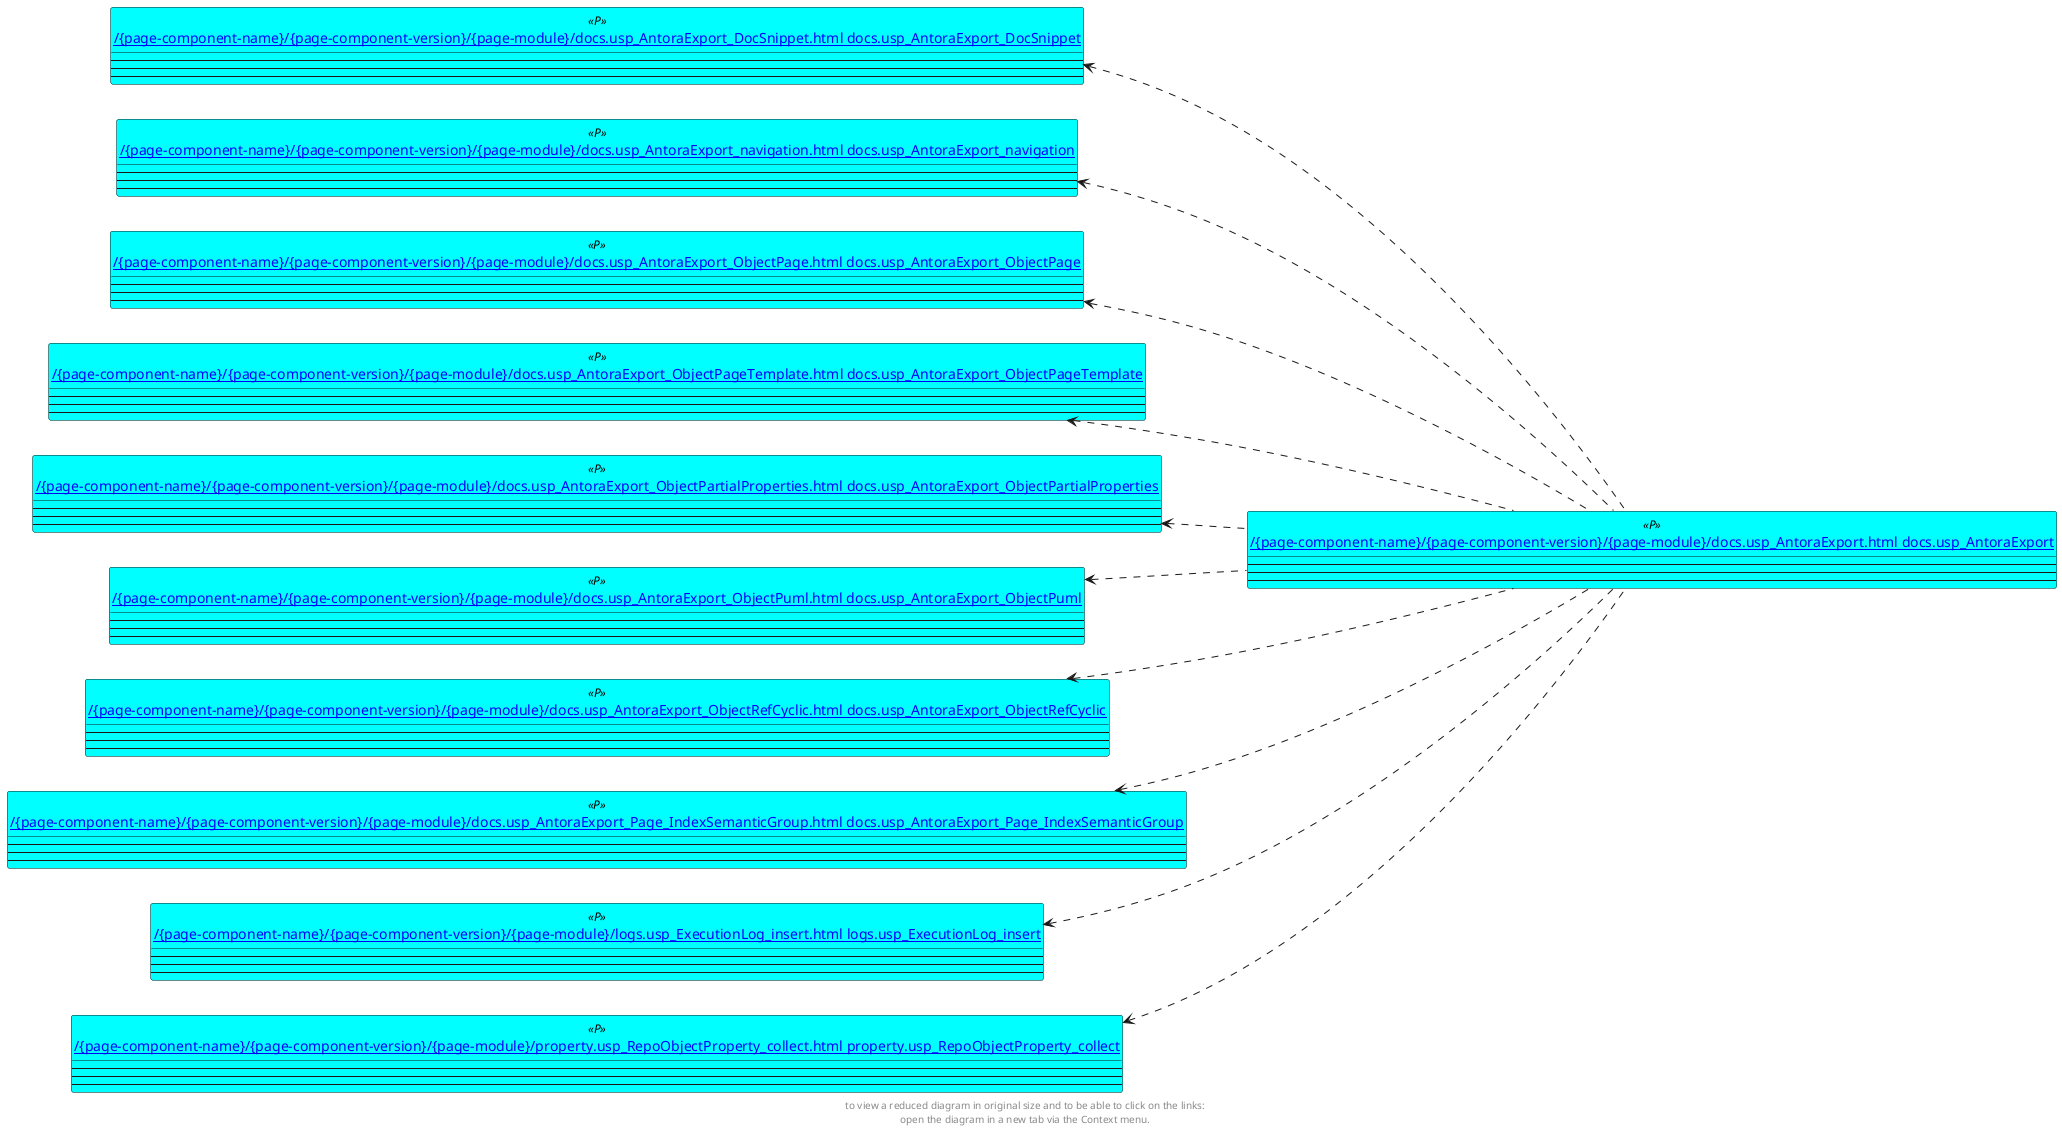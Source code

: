 @startuml
left to right direction
'top to bottom direction
hide circle
'avoide "." issues:
set namespaceSeparator none


skinparam class {
  BackgroundColor White
  BackgroundColor<<FN>> Yellow
  BackgroundColor<<FS>> Yellow
  BackgroundColor<<FT>> LightGray
  BackgroundColor<<IF>> Yellow
  BackgroundColor<<IS>> Yellow
  BackgroundColor<<P>> Aqua
  BackgroundColor<<PC>> Aqua
  BackgroundColor<<SN>> Yellow
  BackgroundColor<<SO>> SlateBlue
  BackgroundColor<<TF>> LightGray
  BackgroundColor<<TR>> Tomato
  BackgroundColor<<U>> White
  BackgroundColor<<V>> WhiteSmoke
  BackgroundColor<<X>> Aqua
}


entity "[[{site-url}/{page-component-name}/{page-component-version}/{page-module}/docs.usp_AntoraExport.html docs.usp_AntoraExport]]" as docs.usp_AntoraExport << P >> {
  --
  --
  --
}

entity "[[{site-url}/{page-component-name}/{page-component-version}/{page-module}/docs.usp_AntoraExport_DocSnippet.html docs.usp_AntoraExport_DocSnippet]]" as docs.usp_AntoraExport_DocSnippet << P >> {
  --
  --
  --
}

entity "[[{site-url}/{page-component-name}/{page-component-version}/{page-module}/docs.usp_AntoraExport_navigation.html docs.usp_AntoraExport_navigation]]" as docs.usp_AntoraExport_navigation << P >> {
  --
  --
  --
}

entity "[[{site-url}/{page-component-name}/{page-component-version}/{page-module}/docs.usp_AntoraExport_ObjectPage.html docs.usp_AntoraExport_ObjectPage]]" as docs.usp_AntoraExport_ObjectPage << P >> {
  --
  --
  --
}

entity "[[{site-url}/{page-component-name}/{page-component-version}/{page-module}/docs.usp_AntoraExport_ObjectPageTemplate.html docs.usp_AntoraExport_ObjectPageTemplate]]" as docs.usp_AntoraExport_ObjectPageTemplate << P >> {
  --
  --
  --
}

entity "[[{site-url}/{page-component-name}/{page-component-version}/{page-module}/docs.usp_AntoraExport_ObjectPartialProperties.html docs.usp_AntoraExport_ObjectPartialProperties]]" as docs.usp_AntoraExport_ObjectPartialProperties << P >> {
  --
  --
  --
}

entity "[[{site-url}/{page-component-name}/{page-component-version}/{page-module}/docs.usp_AntoraExport_ObjectPuml.html docs.usp_AntoraExport_ObjectPuml]]" as docs.usp_AntoraExport_ObjectPuml << P >> {
  --
  --
  --
}

entity "[[{site-url}/{page-component-name}/{page-component-version}/{page-module}/docs.usp_AntoraExport_ObjectRefCyclic.html docs.usp_AntoraExport_ObjectRefCyclic]]" as docs.usp_AntoraExport_ObjectRefCyclic << P >> {
  --
  --
  --
}

entity "[[{site-url}/{page-component-name}/{page-component-version}/{page-module}/docs.usp_AntoraExport_Page_IndexSemanticGroup.html docs.usp_AntoraExport_Page_IndexSemanticGroup]]" as docs.usp_AntoraExport_Page_IndexSemanticGroup << P >> {
  --
  --
  --
}

entity "[[{site-url}/{page-component-name}/{page-component-version}/{page-module}/logs.usp_ExecutionLog_insert.html logs.usp_ExecutionLog_insert]]" as logs.usp_ExecutionLog_insert << P >> {
  --
  --
  --
}

entity "[[{site-url}/{page-component-name}/{page-component-version}/{page-module}/property.usp_RepoObjectProperty_collect.html property.usp_RepoObjectProperty_collect]]" as property.usp_RepoObjectProperty_collect << P >> {
  --
  --
  --
}

docs.usp_AntoraExport_DocSnippet <.. docs.usp_AntoraExport
docs.usp_AntoraExport_navigation <.. docs.usp_AntoraExport
docs.usp_AntoraExport_ObjectPage <.. docs.usp_AntoraExport
docs.usp_AntoraExport_ObjectPageTemplate <.. docs.usp_AntoraExport
docs.usp_AntoraExport_ObjectPartialProperties <.. docs.usp_AntoraExport
docs.usp_AntoraExport_ObjectPuml <.. docs.usp_AntoraExport
docs.usp_AntoraExport_ObjectRefCyclic <.. docs.usp_AntoraExport
docs.usp_AntoraExport_Page_IndexSemanticGroup <.. docs.usp_AntoraExport
logs.usp_ExecutionLog_insert <.. docs.usp_AntoraExport
property.usp_RepoObjectProperty_collect <.. docs.usp_AntoraExport

footer
to view a reduced diagram in original size and to be able to click on the links:
open the diagram in a new tab via the Context menu.
end footer

@enduml

